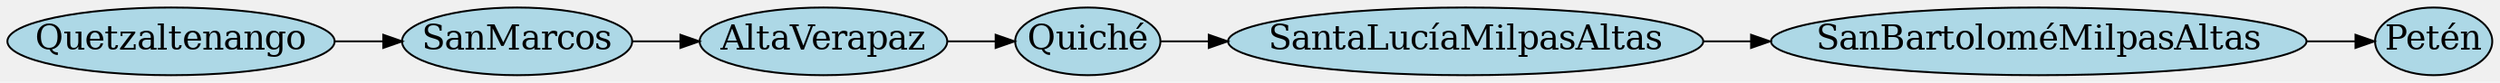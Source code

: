 digraph G {
rankdir=LR;
bgcolor="#f0f0f0";  
 node [margin=0 fontcolor=black fontsize=18 width=0.5 shape=oval style=filled fillcolor=lightblue] 
Quetzaltenango -> SanMarcos -> AltaVerapaz -> Quiché -> SantaLucíaMilpasAltas -> SanBartoloméMilpasAltas -> Petén;
}